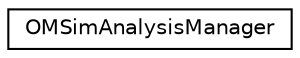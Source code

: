 digraph "Graphical Class Hierarchy"
{
 // LATEX_PDF_SIZE
  edge [fontname="Helvetica",fontsize="10",labelfontname="Helvetica",labelfontsize="10"];
  node [fontname="Helvetica",fontsize="10",shape=record];
  rankdir="LR";
  Node0 [label="OMSimAnalysisManager",height=0.2,width=0.4,color="black", fillcolor="white", style="filled",URL="$class_o_m_sim_analysis_manager.html",tooltip=" "];
}
